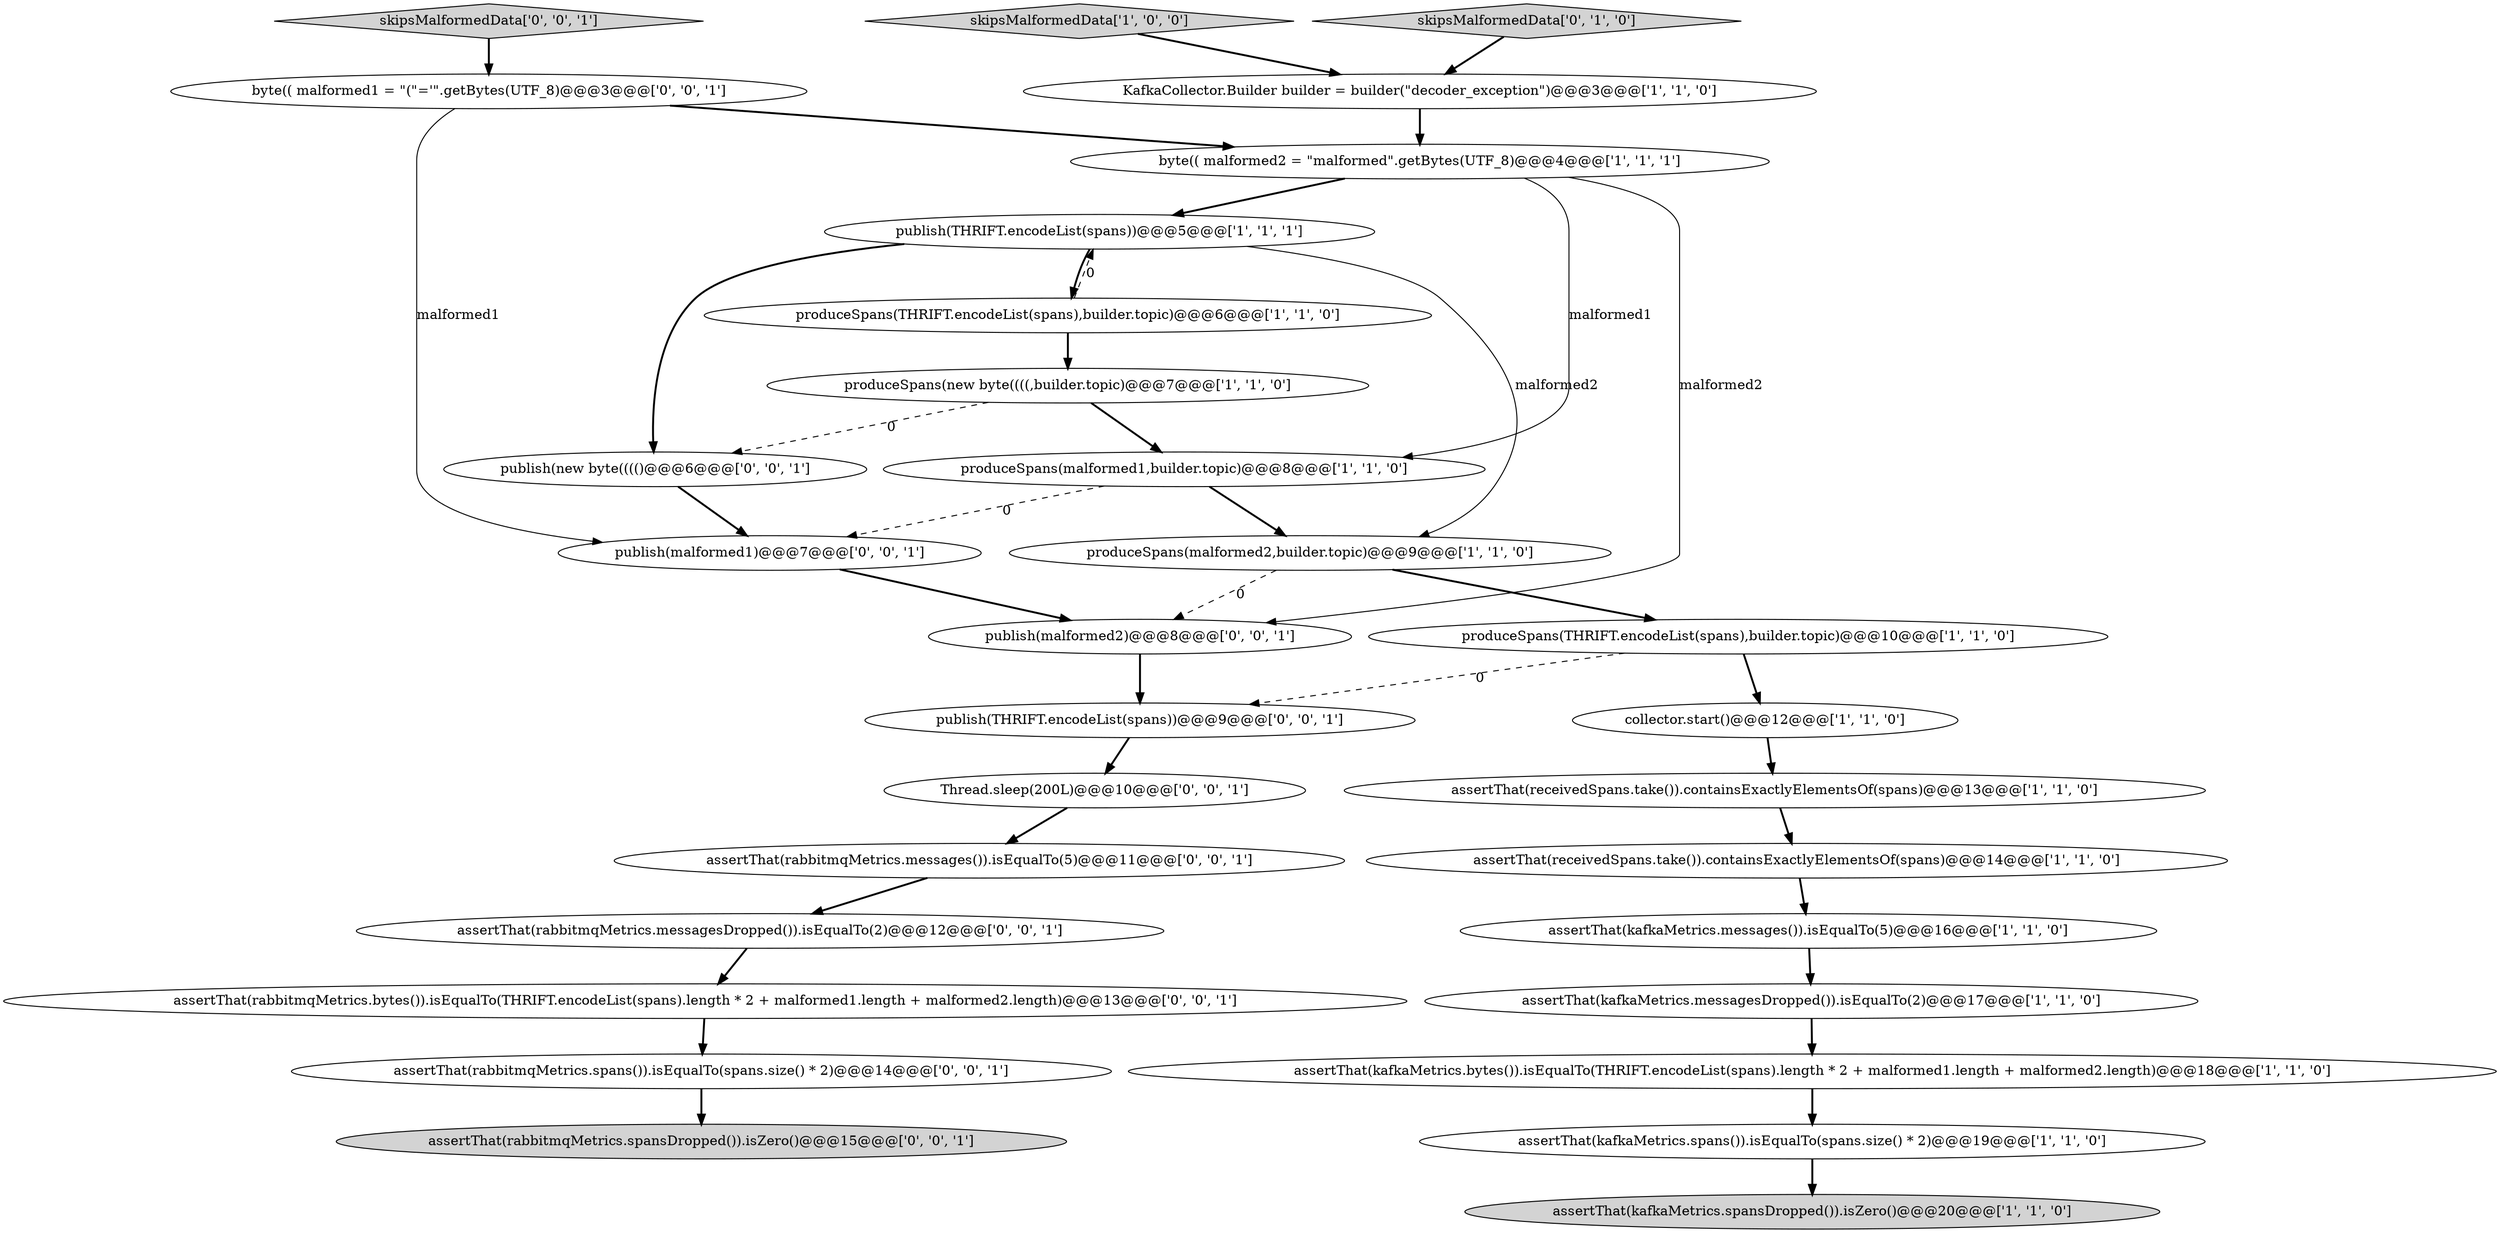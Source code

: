 digraph {
6 [style = filled, label = "produceSpans(malformed1,builder.topic)@@@8@@@['1', '1', '0']", fillcolor = white, shape = ellipse image = "AAA0AAABBB1BBB"];
29 [style = filled, label = "assertThat(rabbitmqMetrics.bytes()).isEqualTo(THRIFT.encodeList(spans).length * 2 + malformed1.length + malformed2.length)@@@13@@@['0', '0', '1']", fillcolor = white, shape = ellipse image = "AAA0AAABBB3BBB"];
20 [style = filled, label = "assertThat(rabbitmqMetrics.messagesDropped()).isEqualTo(2)@@@12@@@['0', '0', '1']", fillcolor = white, shape = ellipse image = "AAA0AAABBB3BBB"];
5 [style = filled, label = "assertThat(kafkaMetrics.bytes()).isEqualTo(THRIFT.encodeList(spans).length * 2 + malformed1.length + malformed2.length)@@@18@@@['1', '1', '0']", fillcolor = white, shape = ellipse image = "AAA0AAABBB1BBB"];
26 [style = filled, label = "assertThat(rabbitmqMetrics.spans()).isEqualTo(spans.size() * 2)@@@14@@@['0', '0', '1']", fillcolor = white, shape = ellipse image = "AAA0AAABBB3BBB"];
25 [style = filled, label = "assertThat(rabbitmqMetrics.spansDropped()).isZero()@@@15@@@['0', '0', '1']", fillcolor = lightgray, shape = ellipse image = "AAA0AAABBB3BBB"];
27 [style = filled, label = "byte(( malformed1 = \"(\"='\".getBytes(UTF_8)@@@3@@@['0', '0', '1']", fillcolor = white, shape = ellipse image = "AAA0AAABBB3BBB"];
14 [style = filled, label = "assertThat(kafkaMetrics.messagesDropped()).isEqualTo(2)@@@17@@@['1', '1', '0']", fillcolor = white, shape = ellipse image = "AAA0AAABBB1BBB"];
13 [style = filled, label = "assertThat(receivedSpans.take()).containsExactlyElementsOf(spans)@@@14@@@['1', '1', '0']", fillcolor = white, shape = ellipse image = "AAA0AAABBB1BBB"];
8 [style = filled, label = "assertThat(kafkaMetrics.spansDropped()).isZero()@@@20@@@['1', '1', '0']", fillcolor = lightgray, shape = ellipse image = "AAA0AAABBB1BBB"];
19 [style = filled, label = "skipsMalformedData['0', '0', '1']", fillcolor = lightgray, shape = diamond image = "AAA0AAABBB3BBB"];
3 [style = filled, label = "assertThat(kafkaMetrics.spans()).isEqualTo(spans.size() * 2)@@@19@@@['1', '1', '0']", fillcolor = white, shape = ellipse image = "AAA0AAABBB1BBB"];
9 [style = filled, label = "assertThat(receivedSpans.take()).containsExactlyElementsOf(spans)@@@13@@@['1', '1', '0']", fillcolor = white, shape = ellipse image = "AAA0AAABBB1BBB"];
22 [style = filled, label = "Thread.sleep(200L)@@@10@@@['0', '0', '1']", fillcolor = white, shape = ellipse image = "AAA0AAABBB3BBB"];
11 [style = filled, label = "assertThat(kafkaMetrics.messages()).isEqualTo(5)@@@16@@@['1', '1', '0']", fillcolor = white, shape = ellipse image = "AAA0AAABBB1BBB"];
18 [style = filled, label = "publish(malformed1)@@@7@@@['0', '0', '1']", fillcolor = white, shape = ellipse image = "AAA0AAABBB3BBB"];
21 [style = filled, label = "publish(THRIFT.encodeList(spans))@@@9@@@['0', '0', '1']", fillcolor = white, shape = ellipse image = "AAA0AAABBB3BBB"];
4 [style = filled, label = "KafkaCollector.Builder builder = builder(\"decoder_exception\")@@@3@@@['1', '1', '0']", fillcolor = white, shape = ellipse image = "AAA0AAABBB1BBB"];
16 [style = filled, label = "skipsMalformedData['1', '0', '0']", fillcolor = lightgray, shape = diamond image = "AAA0AAABBB1BBB"];
17 [style = filled, label = "skipsMalformedData['0', '1', '0']", fillcolor = lightgray, shape = diamond image = "AAA0AAABBB2BBB"];
28 [style = filled, label = "publish(new byte(((()@@@6@@@['0', '0', '1']", fillcolor = white, shape = ellipse image = "AAA0AAABBB3BBB"];
24 [style = filled, label = "assertThat(rabbitmqMetrics.messages()).isEqualTo(5)@@@11@@@['0', '0', '1']", fillcolor = white, shape = ellipse image = "AAA0AAABBB3BBB"];
23 [style = filled, label = "publish(malformed2)@@@8@@@['0', '0', '1']", fillcolor = white, shape = ellipse image = "AAA0AAABBB3BBB"];
1 [style = filled, label = "produceSpans(new byte((((,builder.topic)@@@7@@@['1', '1', '0']", fillcolor = white, shape = ellipse image = "AAA0AAABBB1BBB"];
2 [style = filled, label = "produceSpans(THRIFT.encodeList(spans),builder.topic)@@@10@@@['1', '1', '0']", fillcolor = white, shape = ellipse image = "AAA0AAABBB1BBB"];
0 [style = filled, label = "byte(( malformed2 = \"malformed\".getBytes(UTF_8)@@@4@@@['1', '1', '1']", fillcolor = white, shape = ellipse image = "AAA0AAABBB1BBB"];
10 [style = filled, label = "produceSpans(THRIFT.encodeList(spans),builder.topic)@@@6@@@['1', '1', '0']", fillcolor = white, shape = ellipse image = "AAA0AAABBB1BBB"];
12 [style = filled, label = "collector.start()@@@12@@@['1', '1', '0']", fillcolor = white, shape = ellipse image = "AAA0AAABBB1BBB"];
15 [style = filled, label = "publish(THRIFT.encodeList(spans))@@@5@@@['1', '1', '1']", fillcolor = white, shape = ellipse image = "AAA0AAABBB1BBB"];
7 [style = filled, label = "produceSpans(malformed2,builder.topic)@@@9@@@['1', '1', '0']", fillcolor = white, shape = ellipse image = "AAA0AAABBB1BBB"];
14->5 [style = bold, label=""];
6->18 [style = dashed, label="0"];
16->4 [style = bold, label=""];
21->22 [style = bold, label=""];
22->24 [style = bold, label=""];
24->20 [style = bold, label=""];
27->0 [style = bold, label=""];
9->13 [style = bold, label=""];
27->18 [style = solid, label="malformed1"];
1->6 [style = bold, label=""];
10->15 [style = dashed, label="0"];
11->14 [style = bold, label=""];
15->7 [style = solid, label="malformed2"];
19->27 [style = bold, label=""];
23->21 [style = bold, label=""];
12->9 [style = bold, label=""];
17->4 [style = bold, label=""];
10->1 [style = bold, label=""];
15->28 [style = bold, label=""];
26->25 [style = bold, label=""];
7->23 [style = dashed, label="0"];
13->11 [style = bold, label=""];
0->15 [style = bold, label=""];
1->28 [style = dashed, label="0"];
3->8 [style = bold, label=""];
28->18 [style = bold, label=""];
20->29 [style = bold, label=""];
2->21 [style = dashed, label="0"];
5->3 [style = bold, label=""];
6->7 [style = bold, label=""];
4->0 [style = bold, label=""];
15->10 [style = bold, label=""];
0->23 [style = solid, label="malformed2"];
0->6 [style = solid, label="malformed1"];
2->12 [style = bold, label=""];
18->23 [style = bold, label=""];
29->26 [style = bold, label=""];
7->2 [style = bold, label=""];
}
